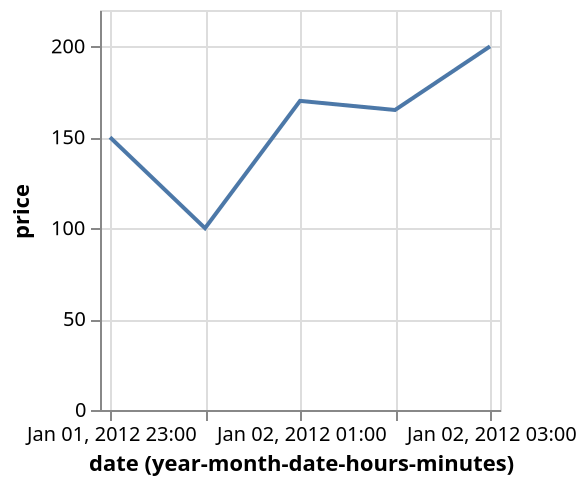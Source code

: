 {
  "$schema": "https://vega.github.io/schema/vega/v4.json",
  "description": "Google's stock price over time.",
  "autosize": "pad",
  "padding": 5,
  "width": 200,
  "height": 200,
  "style": "cell",
  "data": [
    {
      "name": "source_0",
      "values": [
        {"date": "Sun, 01 Jan 2012 23:00:00", "price": 150},
        {"date": "Sun, 02 Jan 2012 00:00:00", "price": 100},
        {"date": "Sun, 02 Jan 2012 01:00:00", "price": 170},
        {"date": "Sun, 02 Jan 2012 02:00:00", "price": 165},
        {"date": "Sun, 02 Jan 2012 03:00:00", "price": 200}
      ]
    },
    {
      "name": "data_0",
      "source": "source_0",
      "transform": [
        {"type": "formula", "expr": "toDate(datum[\"date\"])", "as": "date"},
        {
          "type": "formula",
          "as": "utcyearmonthdatehoursminutes_date",
          "expr": "datetime(utcyear(datum[\"date\"]), utcmonth(datum[\"date\"]), utcdate(datum[\"date\"]), utchours(datum[\"date\"]), utcminutes(datum[\"date\"]), 0, 0)"
        }
      ]
    }
  ],
  "marks": [
    {
      "name": "marks",
      "type": "line",
      "style": ["line"],
      "sort": {
        "field": "datum[\"utcyearmonthdatehoursminutes_date\"]",
        "order": "descending"
      },
      "from": {"data": "data_0"},
      "encode": {
        "update": {
          "stroke": {"value": "#4c78a8"},
          "tooltip": {
            "signal": "{\"date (year-month-date-hours-minutes)\": timeFormat(datum[\"utcyearmonthdatehoursminutes_date\"], '%b %d, %Y %H:%M'), \"price\": format(datum[\"price\"], \"\")}"
          },
          "x": {"scale": "x", "field": "utcyearmonthdatehoursminutes_date"},
          "y": {"scale": "y", "field": "price"},
          "defined": {
            "signal": "datum[\"utcyearmonthdatehoursminutes_date\"] !== null && !isNaN(datum[\"utcyearmonthdatehoursminutes_date\"]) && datum[\"price\"] !== null && !isNaN(datum[\"price\"])"
          }
        }
      }
    }
  ],
  "scales": [
    {
      "name": "x",
      "type": "time",
      "domain": {
        "data": "data_0",
        "field": "utcyearmonthdatehoursminutes_date"
      },
      "range": [0, {"signal": "width"}],
      "padding": 5
    },
    {
      "name": "y",
      "type": "linear",
      "domain": {"data": "data_0", "field": "price"},
      "range": [{"signal": "height"}, 0],
      "nice": true,
      "zero": true,
      "padding": 5
    }
  ],
  "axes": [
    {
      "scale": "x",
      "orient": "bottom",
      "grid": false,
      "title": "date (year-month-date-hours-minutes)",
      "labelFlush": true,
      "labelOverlap": true,
      "tickCount": {"signal": "ceil(width/40)"},
      "encode": {
        "labels": {
          "update": {
            "text": {"signal": "timeFormat(datum.value, '%b %d, %Y %H:%M')"}
          }
        }
      },
      "zindex": 1
    },
    {
      "scale": "x",
      "orient": "bottom",
      "gridScale": "y",
      "grid": true,
      "tickCount": {"signal": "ceil(width/40)"},
      "domain": false,
      "labels": false,
      "maxExtent": 0,
      "minExtent": 0,
      "ticks": false,
      "zindex": 0
    },
    {
      "scale": "y",
      "orient": "left",
      "grid": false,
      "title": "price",
      "labelOverlap": true,
      "tickCount": {"signal": "ceil(height/40)"},
      "zindex": 1
    },
    {
      "scale": "y",
      "orient": "left",
      "gridScale": "x",
      "grid": true,
      "tickCount": {"signal": "ceil(height/40)"},
      "domain": false,
      "labels": false,
      "maxExtent": 0,
      "minExtent": 0,
      "ticks": false,
      "zindex": 0
    }
  ],
  "config": {"axisY": {"minExtent": 30}}
}
